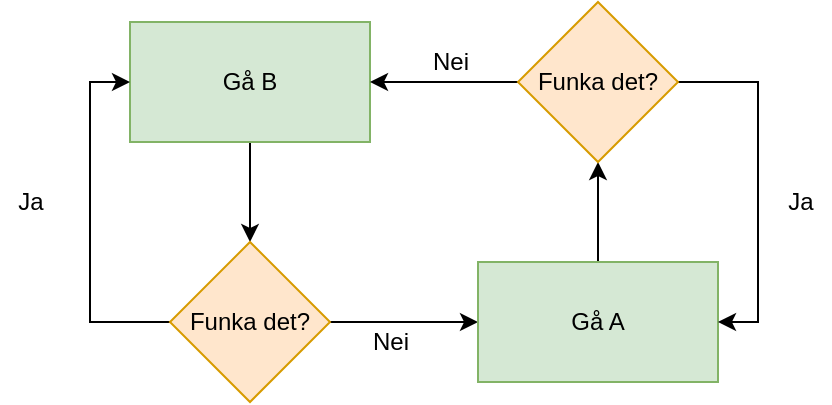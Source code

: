 <mxfile version="14.6.9" type="github">
  <diagram id="logugns5v0xP4piuqEd4" name="Page-1">
    <mxGraphModel dx="650" dy="879" grid="1" gridSize="10" guides="1" tooltips="1" connect="1" arrows="1" fold="1" page="1" pageScale="1" pageWidth="827" pageHeight="1169" math="0" shadow="0">
      <root>
        <mxCell id="0" />
        <mxCell id="1" parent="0" />
        <mxCell id="9naAt-GY0mcnQuVKDhqE-5" value="" style="edgeStyle=orthogonalEdgeStyle;rounded=0;orthogonalLoop=1;jettySize=auto;html=1;" edge="1" parent="1" source="9naAt-GY0mcnQuVKDhqE-3" target="9naAt-GY0mcnQuVKDhqE-4">
          <mxGeometry relative="1" as="geometry" />
        </mxCell>
        <mxCell id="9naAt-GY0mcnQuVKDhqE-3" value="Gå B" style="rounded=0;whiteSpace=wrap;html=1;fillColor=#d5e8d4;strokeColor=#82b366;" vertex="1" parent="1">
          <mxGeometry x="120" y="120" width="120" height="60" as="geometry" />
        </mxCell>
        <mxCell id="9naAt-GY0mcnQuVKDhqE-6" style="edgeStyle=orthogonalEdgeStyle;rounded=0;orthogonalLoop=1;jettySize=auto;html=1;exitX=0;exitY=0.5;exitDx=0;exitDy=0;entryX=0;entryY=0.5;entryDx=0;entryDy=0;" edge="1" parent="1" source="9naAt-GY0mcnQuVKDhqE-4" target="9naAt-GY0mcnQuVKDhqE-3">
          <mxGeometry relative="1" as="geometry" />
        </mxCell>
        <mxCell id="9naAt-GY0mcnQuVKDhqE-9" value="" style="edgeStyle=orthogonalEdgeStyle;rounded=0;orthogonalLoop=1;jettySize=auto;html=1;" edge="1" parent="1" source="9naAt-GY0mcnQuVKDhqE-4" target="9naAt-GY0mcnQuVKDhqE-8">
          <mxGeometry relative="1" as="geometry" />
        </mxCell>
        <mxCell id="9naAt-GY0mcnQuVKDhqE-4" value="Funka det?" style="rhombus;whiteSpace=wrap;html=1;fillColor=#ffe6cc;strokeColor=#d79b00;" vertex="1" parent="1">
          <mxGeometry x="140" y="230" width="80" height="80" as="geometry" />
        </mxCell>
        <mxCell id="9naAt-GY0mcnQuVKDhqE-7" value="Ja" style="text;html=1;align=center;verticalAlign=middle;resizable=0;points=[];autosize=1;strokeColor=none;" vertex="1" parent="1">
          <mxGeometry x="55" y="200" width="30" height="20" as="geometry" />
        </mxCell>
        <mxCell id="9naAt-GY0mcnQuVKDhqE-12" value="" style="edgeStyle=orthogonalEdgeStyle;rounded=0;orthogonalLoop=1;jettySize=auto;html=1;" edge="1" parent="1" source="9naAt-GY0mcnQuVKDhqE-8" target="9naAt-GY0mcnQuVKDhqE-11">
          <mxGeometry relative="1" as="geometry" />
        </mxCell>
        <mxCell id="9naAt-GY0mcnQuVKDhqE-8" value="Gå A" style="rounded=0;whiteSpace=wrap;html=1;fillColor=#d5e8d4;strokeColor=#82b366;" vertex="1" parent="1">
          <mxGeometry x="294" y="240" width="120" height="60" as="geometry" />
        </mxCell>
        <mxCell id="9naAt-GY0mcnQuVKDhqE-10" value="Nei" style="text;html=1;align=center;verticalAlign=middle;resizable=0;points=[];autosize=1;strokeColor=none;" vertex="1" parent="1">
          <mxGeometry x="235" y="270" width="30" height="20" as="geometry" />
        </mxCell>
        <mxCell id="9naAt-GY0mcnQuVKDhqE-13" style="edgeStyle=orthogonalEdgeStyle;rounded=0;orthogonalLoop=1;jettySize=auto;html=1;exitX=1;exitY=0.5;exitDx=0;exitDy=0;entryX=1;entryY=0.5;entryDx=0;entryDy=0;" edge="1" parent="1" source="9naAt-GY0mcnQuVKDhqE-11" target="9naAt-GY0mcnQuVKDhqE-8">
          <mxGeometry relative="1" as="geometry" />
        </mxCell>
        <mxCell id="9naAt-GY0mcnQuVKDhqE-15" value="" style="edgeStyle=orthogonalEdgeStyle;rounded=0;orthogonalLoop=1;jettySize=auto;html=1;" edge="1" parent="1" source="9naAt-GY0mcnQuVKDhqE-11" target="9naAt-GY0mcnQuVKDhqE-3">
          <mxGeometry relative="1" as="geometry" />
        </mxCell>
        <mxCell id="9naAt-GY0mcnQuVKDhqE-11" value="Funka det?" style="rhombus;whiteSpace=wrap;html=1;fillColor=#ffe6cc;strokeColor=#d79b00;" vertex="1" parent="1">
          <mxGeometry x="314" y="110" width="80" height="80" as="geometry" />
        </mxCell>
        <mxCell id="9naAt-GY0mcnQuVKDhqE-14" value="Ja" style="text;html=1;align=center;verticalAlign=middle;resizable=0;points=[];autosize=1;strokeColor=none;" vertex="1" parent="1">
          <mxGeometry x="440" y="200" width="30" height="20" as="geometry" />
        </mxCell>
        <mxCell id="9naAt-GY0mcnQuVKDhqE-16" value="Nei" style="text;html=1;align=center;verticalAlign=middle;resizable=0;points=[];autosize=1;strokeColor=none;" vertex="1" parent="1">
          <mxGeometry x="265" y="130" width="30" height="20" as="geometry" />
        </mxCell>
      </root>
    </mxGraphModel>
  </diagram>
</mxfile>
